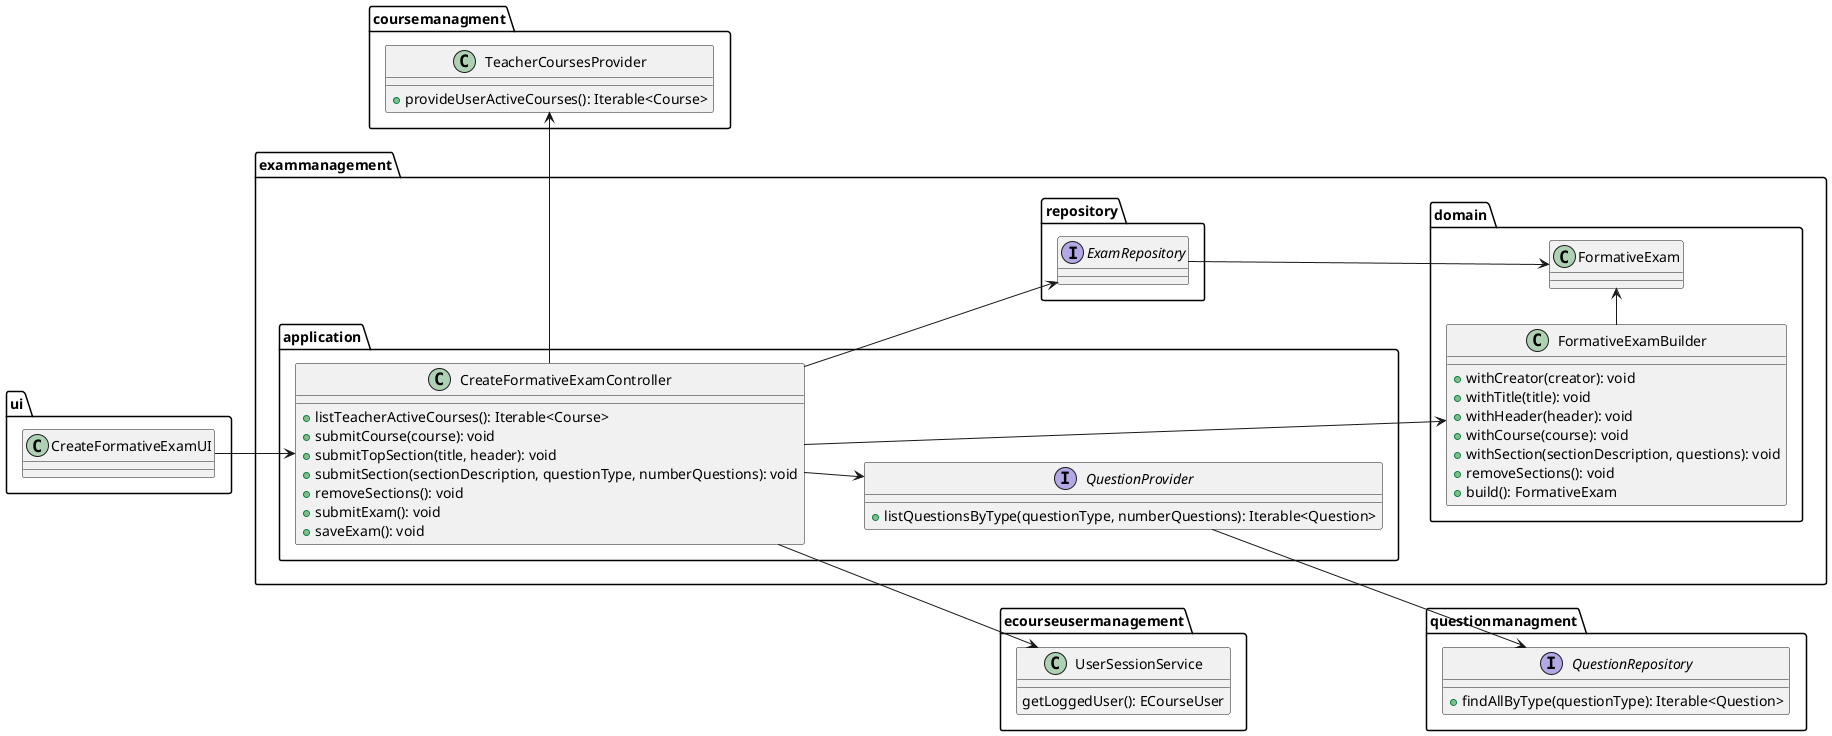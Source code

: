 @startuml

left to right direction

package ui {

    class CreateFormativeExamUI {}

}

package exammanagement {

    package application {

        class CreateFormativeExamController {
            +listTeacherActiveCourses(): Iterable<Course>
            +submitCourse(course): void
            +submitTopSection(title, header): void
            +submitSection(sectionDescription, questionType, numberQuestions): void
            +removeSections(): void
            +submitExam(): void
            +saveExam(): void
        }

        interface QuestionProvider {
            +listQuestionsByType(questionType, numberQuestions): Iterable<Question>
        }

    }

    package domain {
        class FormativeExam {}

        class FormativeExamBuilder {
            +withCreator(creator): void
            +withTitle(title): void
            +withHeader(header): void
            +withCourse(course): void
            +withSection(sectionDescription, questions): void
            +removeSections(): void
            +build(): FormativeExam
        }
    }

    package repository {
        interface ExamRepository {}
    }
}

package questionmanagment {

    interface QuestionRepository {
        +findAllByType(questionType): Iterable<Question>
    }
}

package ecourseusermanagement {

    class UserSessionService {
        getLoggedUser(): ECourseUser
    }
}

package coursemanagment {

    class TeacherCoursesProvider {
        +provideUserActiveCourses(): Iterable<Course>
    }
}


CreateFormativeExamUI --> CreateFormativeExamController
CreateFormativeExamController --> UserSessionService
CreateFormativeExamController -> FormativeExamBuilder
CreateFormativeExamController -> TeacherCoursesProvider
CreateFormativeExamController --> QuestionProvider
CreateFormativeExamController --> ExamRepository
QuestionProvider --> QuestionRepository
FormativeExamBuilder -> FormativeExam
ExamRepository --> FormativeExam


@enduml